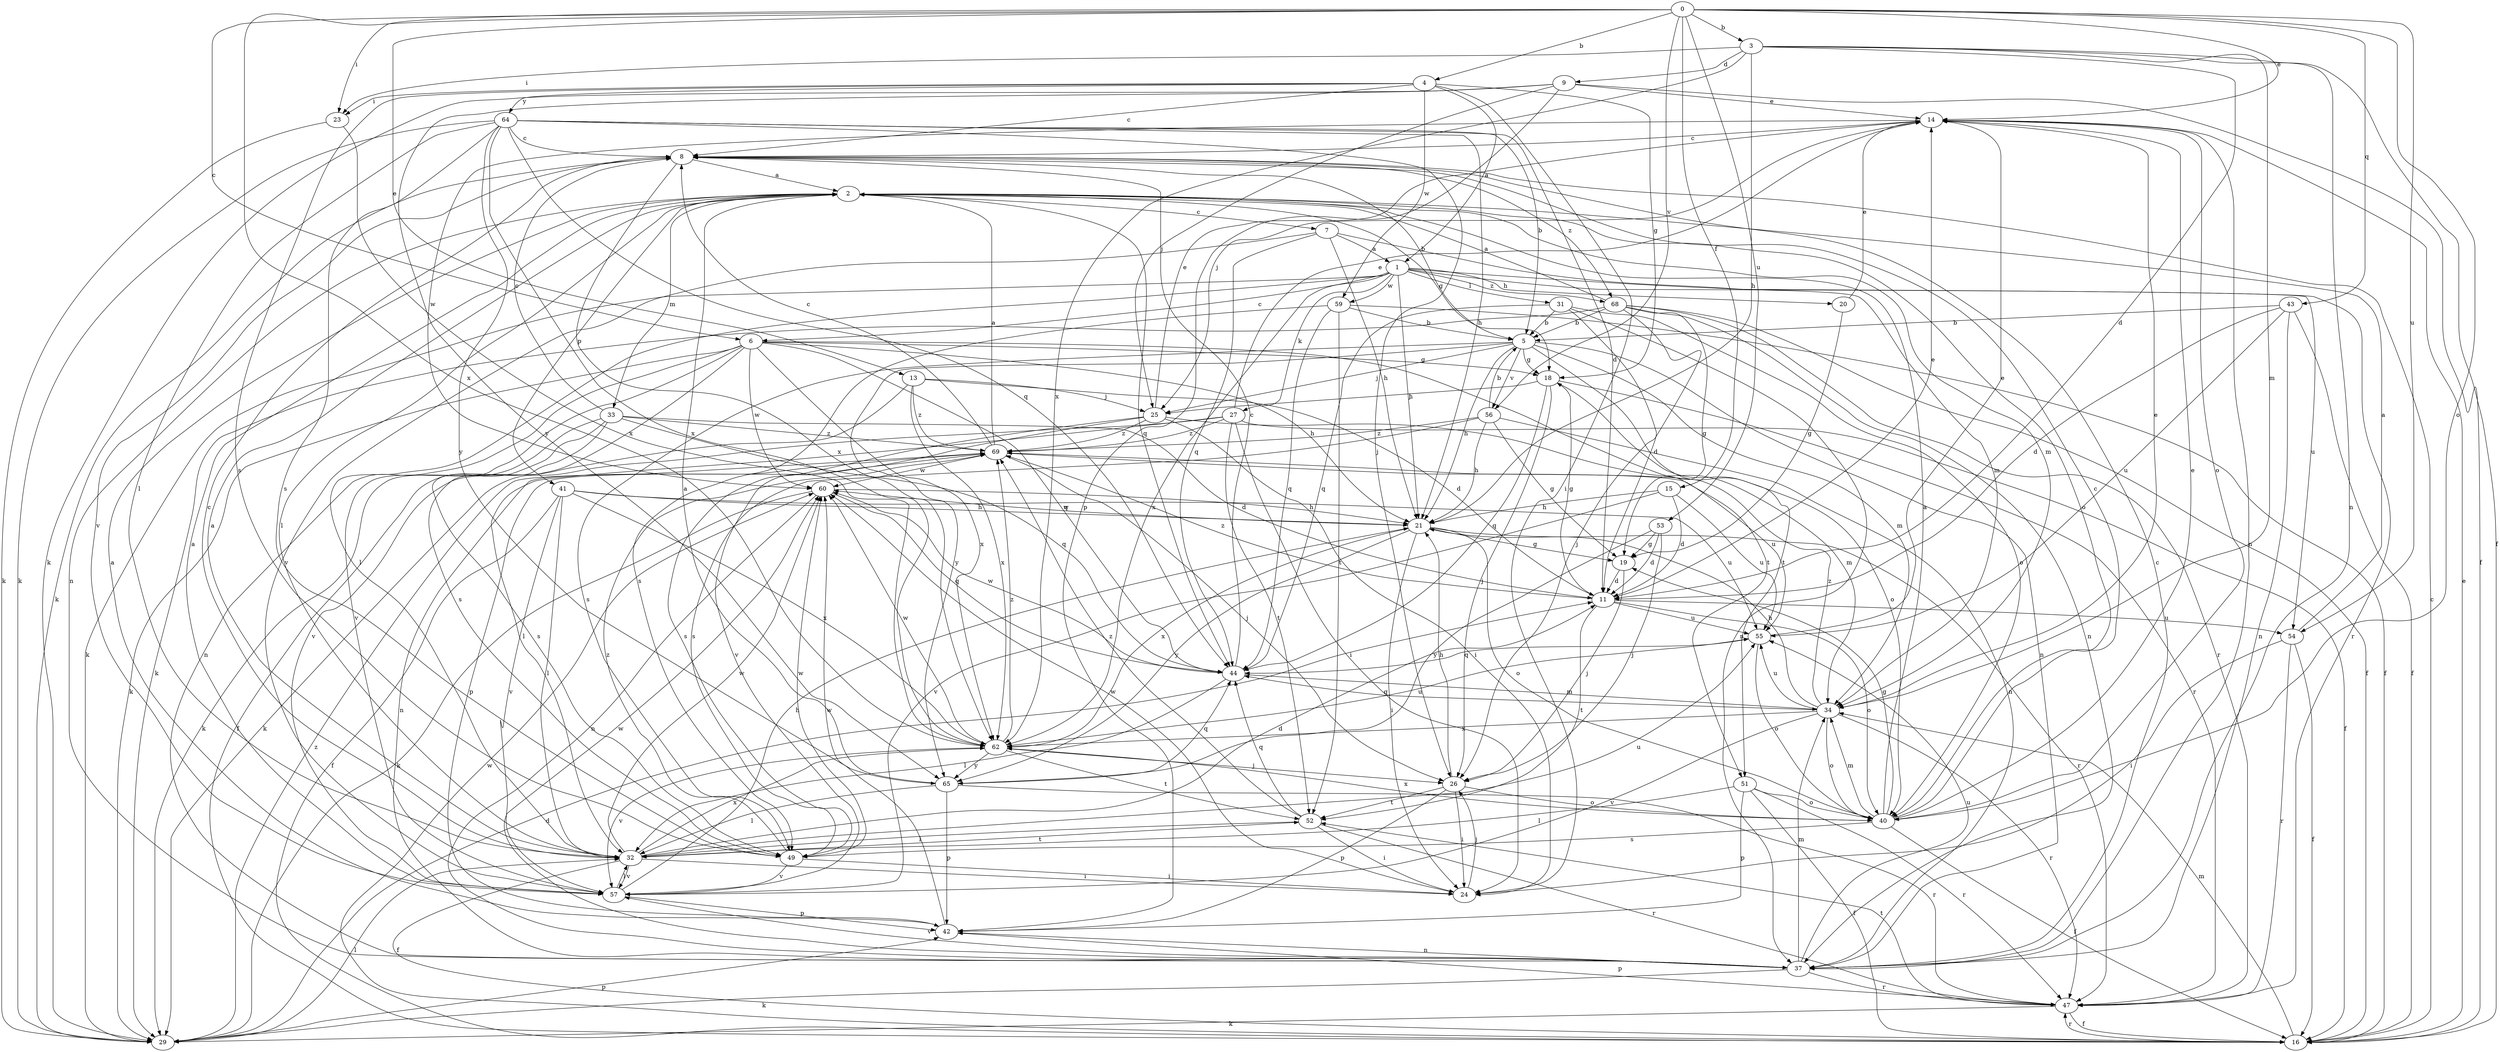 strict digraph  {
0;
1;
2;
3;
4;
5;
6;
7;
8;
9;
11;
13;
14;
15;
16;
18;
19;
20;
21;
23;
24;
25;
26;
27;
29;
31;
32;
33;
34;
37;
40;
41;
42;
43;
44;
47;
49;
51;
52;
53;
54;
55;
56;
57;
59;
60;
62;
64;
65;
68;
69;
0 -> 3  [label=b];
0 -> 4  [label=b];
0 -> 6  [label=c];
0 -> 13  [label=e];
0 -> 14  [label=e];
0 -> 15  [label=f];
0 -> 23  [label=i];
0 -> 40  [label=o];
0 -> 43  [label=q];
0 -> 53  [label=u];
0 -> 54  [label=u];
0 -> 56  [label=v];
0 -> 62  [label=x];
1 -> 6  [label=c];
1 -> 20  [label=h];
1 -> 21  [label=h];
1 -> 27  [label=k];
1 -> 29  [label=k];
1 -> 31  [label=l];
1 -> 32  [label=l];
1 -> 47  [label=r];
1 -> 54  [label=u];
1 -> 59  [label=w];
1 -> 62  [label=x];
1 -> 68  [label=z];
2 -> 7  [label=c];
2 -> 18  [label=g];
2 -> 32  [label=l];
2 -> 33  [label=m];
2 -> 34  [label=m];
2 -> 37  [label=n];
2 -> 40  [label=o];
2 -> 41  [label=p];
2 -> 44  [label=q];
3 -> 9  [label=d];
3 -> 11  [label=d];
3 -> 16  [label=f];
3 -> 21  [label=h];
3 -> 23  [label=i];
3 -> 34  [label=m];
3 -> 37  [label=n];
3 -> 62  [label=x];
4 -> 1  [label=a];
4 -> 8  [label=c];
4 -> 18  [label=g];
4 -> 23  [label=i];
4 -> 24  [label=i];
4 -> 49  [label=s];
4 -> 59  [label=w];
4 -> 64  [label=y];
5 -> 18  [label=g];
5 -> 21  [label=h];
5 -> 25  [label=j];
5 -> 34  [label=m];
5 -> 37  [label=n];
5 -> 49  [label=s];
5 -> 51  [label=t];
5 -> 56  [label=v];
5 -> 65  [label=y];
6 -> 18  [label=g];
6 -> 21  [label=h];
6 -> 29  [label=k];
6 -> 37  [label=n];
6 -> 44  [label=q];
6 -> 49  [label=s];
6 -> 51  [label=t];
6 -> 57  [label=v];
6 -> 60  [label=w];
6 -> 62  [label=x];
7 -> 1  [label=a];
7 -> 21  [label=h];
7 -> 34  [label=m];
7 -> 44  [label=q];
7 -> 57  [label=v];
8 -> 2  [label=a];
8 -> 5  [label=b];
8 -> 29  [label=k];
8 -> 57  [label=v];
8 -> 62  [label=x];
8 -> 68  [label=z];
9 -> 14  [label=e];
9 -> 16  [label=f];
9 -> 25  [label=j];
9 -> 29  [label=k];
9 -> 42  [label=p];
9 -> 65  [label=y];
11 -> 14  [label=e];
11 -> 18  [label=g];
11 -> 40  [label=o];
11 -> 52  [label=t];
11 -> 54  [label=u];
11 -> 55  [label=u];
11 -> 69  [label=z];
13 -> 11  [label=d];
13 -> 25  [label=j];
13 -> 57  [label=v];
13 -> 62  [label=x];
13 -> 69  [label=z];
14 -> 8  [label=c];
14 -> 25  [label=j];
14 -> 37  [label=n];
14 -> 40  [label=o];
14 -> 60  [label=w];
15 -> 11  [label=d];
15 -> 21  [label=h];
15 -> 55  [label=u];
15 -> 57  [label=v];
16 -> 8  [label=c];
16 -> 14  [label=e];
16 -> 34  [label=m];
16 -> 47  [label=r];
16 -> 60  [label=w];
18 -> 25  [label=j];
18 -> 26  [label=j];
18 -> 40  [label=o];
18 -> 44  [label=q];
18 -> 47  [label=r];
19 -> 11  [label=d];
19 -> 26  [label=j];
20 -> 14  [label=e];
20 -> 19  [label=g];
21 -> 19  [label=g];
21 -> 24  [label=i];
21 -> 40  [label=o];
21 -> 47  [label=r];
21 -> 60  [label=w];
21 -> 62  [label=x];
21 -> 65  [label=y];
23 -> 29  [label=k];
23 -> 62  [label=x];
24 -> 26  [label=j];
24 -> 60  [label=w];
25 -> 14  [label=e];
25 -> 24  [label=i];
25 -> 34  [label=m];
25 -> 49  [label=s];
25 -> 57  [label=v];
25 -> 69  [label=z];
26 -> 21  [label=h];
26 -> 24  [label=i];
26 -> 40  [label=o];
26 -> 42  [label=p];
26 -> 52  [label=t];
27 -> 14  [label=e];
27 -> 16  [label=f];
27 -> 24  [label=i];
27 -> 29  [label=k];
27 -> 32  [label=l];
27 -> 52  [label=t];
27 -> 69  [label=z];
29 -> 11  [label=d];
29 -> 32  [label=l];
29 -> 42  [label=p];
29 -> 69  [label=z];
31 -> 5  [label=b];
31 -> 11  [label=d];
31 -> 37  [label=n];
31 -> 40  [label=o];
31 -> 44  [label=q];
32 -> 2  [label=a];
32 -> 8  [label=c];
32 -> 11  [label=d];
32 -> 16  [label=f];
32 -> 24  [label=i];
32 -> 52  [label=t];
32 -> 55  [label=u];
32 -> 57  [label=v];
32 -> 60  [label=w];
32 -> 62  [label=x];
33 -> 8  [label=c];
33 -> 11  [label=d];
33 -> 16  [label=f];
33 -> 29  [label=k];
33 -> 44  [label=q];
33 -> 49  [label=s];
33 -> 69  [label=z];
34 -> 14  [label=e];
34 -> 21  [label=h];
34 -> 40  [label=o];
34 -> 44  [label=q];
34 -> 47  [label=r];
34 -> 55  [label=u];
34 -> 57  [label=v];
34 -> 62  [label=x];
34 -> 69  [label=z];
37 -> 8  [label=c];
37 -> 29  [label=k];
37 -> 34  [label=m];
37 -> 47  [label=r];
37 -> 55  [label=u];
37 -> 57  [label=v];
37 -> 60  [label=w];
40 -> 2  [label=a];
40 -> 8  [label=c];
40 -> 14  [label=e];
40 -> 16  [label=f];
40 -> 19  [label=g];
40 -> 34  [label=m];
40 -> 49  [label=s];
40 -> 62  [label=x];
41 -> 16  [label=f];
41 -> 21  [label=h];
41 -> 32  [label=l];
41 -> 55  [label=u];
41 -> 57  [label=v];
41 -> 62  [label=x];
42 -> 2  [label=a];
42 -> 37  [label=n];
42 -> 60  [label=w];
43 -> 5  [label=b];
43 -> 11  [label=d];
43 -> 16  [label=f];
43 -> 37  [label=n];
43 -> 55  [label=u];
44 -> 8  [label=c];
44 -> 32  [label=l];
44 -> 34  [label=m];
44 -> 60  [label=w];
47 -> 16  [label=f];
47 -> 29  [label=k];
47 -> 42  [label=p];
47 -> 52  [label=t];
49 -> 24  [label=i];
49 -> 57  [label=v];
49 -> 60  [label=w];
49 -> 69  [label=z];
51 -> 16  [label=f];
51 -> 32  [label=l];
51 -> 40  [label=o];
51 -> 42  [label=p];
51 -> 47  [label=r];
52 -> 24  [label=i];
52 -> 32  [label=l];
52 -> 44  [label=q];
52 -> 47  [label=r];
52 -> 69  [label=z];
53 -> 11  [label=d];
53 -> 19  [label=g];
53 -> 26  [label=j];
53 -> 65  [label=y];
54 -> 2  [label=a];
54 -> 16  [label=f];
54 -> 24  [label=i];
54 -> 47  [label=r];
55 -> 14  [label=e];
55 -> 40  [label=o];
55 -> 44  [label=q];
56 -> 5  [label=b];
56 -> 19  [label=g];
56 -> 21  [label=h];
56 -> 37  [label=n];
56 -> 49  [label=s];
56 -> 69  [label=z];
57 -> 2  [label=a];
57 -> 21  [label=h];
57 -> 32  [label=l];
57 -> 42  [label=p];
59 -> 5  [label=b];
59 -> 16  [label=f];
59 -> 44  [label=q];
59 -> 49  [label=s];
59 -> 52  [label=t];
60 -> 21  [label=h];
60 -> 29  [label=k];
60 -> 37  [label=n];
60 -> 44  [label=q];
62 -> 26  [label=j];
62 -> 52  [label=t];
62 -> 55  [label=u];
62 -> 57  [label=v];
62 -> 60  [label=w];
62 -> 65  [label=y];
62 -> 69  [label=z];
64 -> 5  [label=b];
64 -> 8  [label=c];
64 -> 11  [label=d];
64 -> 21  [label=h];
64 -> 26  [label=j];
64 -> 29  [label=k];
64 -> 32  [label=l];
64 -> 44  [label=q];
64 -> 49  [label=s];
64 -> 62  [label=x];
64 -> 65  [label=y];
65 -> 2  [label=a];
65 -> 32  [label=l];
65 -> 42  [label=p];
65 -> 44  [label=q];
65 -> 47  [label=r];
68 -> 2  [label=a];
68 -> 5  [label=b];
68 -> 16  [label=f];
68 -> 19  [label=g];
68 -> 26  [label=j];
68 -> 29  [label=k];
68 -> 37  [label=n];
68 -> 47  [label=r];
69 -> 2  [label=a];
69 -> 8  [label=c];
69 -> 26  [label=j];
69 -> 37  [label=n];
69 -> 42  [label=p];
69 -> 55  [label=u];
69 -> 60  [label=w];
}
